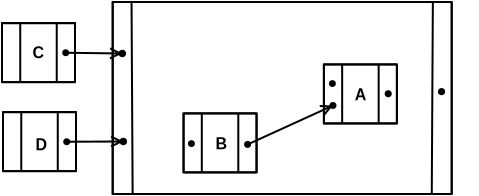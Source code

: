 <?xml version="1.0" encoding="UTF-8"?>
<dia:diagram xmlns:dia="http://www.lysator.liu.se/~alla/dia/"><dia:layer name="Background" visible="true"><dia:group><dia:object type="Standard - Box" version="0" id="O0"><dia:attribute name="obj_pos"><dia:point val="7.585,2.05"/></dia:attribute><dia:attribute name="obj_bb"><dia:rectangle val="7.535,2;24.585,11.7"/></dia:attribute><dia:attribute name="elem_corner"><dia:point val="7.585,2.05"/></dia:attribute><dia:attribute name="elem_width"><dia:real val="16.95"/></dia:attribute><dia:attribute name="elem_height"><dia:real val="9.6"/></dia:attribute><dia:attribute name="show_background"><dia:boolean val="true"/></dia:attribute></dia:object><dia:object type="Standard - Line" version="0" id="O1"><dia:attribute name="obj_pos"><dia:point val="7.585,11.65"/></dia:attribute><dia:attribute name="obj_bb"><dia:rectangle val="7.535,11.6;24.585,11.7"/></dia:attribute><dia:attribute name="conn_endpoints"><dia:point val="7.585,11.65"/><dia:point val="24.535,11.65"/></dia:attribute><dia:attribute name="numcp"><dia:int val="16"/></dia:attribute><dia:connections><dia:connection handle="0" to="O0" connection="5"/><dia:connection handle="1" to="O0" connection="7"/></dia:connections></dia:object><dia:object type="Standard - Line" version="0" id="O2"><dia:attribute name="obj_pos"><dia:point val="7.585,2.05"/></dia:attribute><dia:attribute name="obj_bb"><dia:rectangle val="7.535,2;24.585,2.1"/></dia:attribute><dia:attribute name="conn_endpoints"><dia:point val="7.585,2.05"/><dia:point val="24.535,2.05"/></dia:attribute><dia:attribute name="numcp"><dia:int val="17"/></dia:attribute><dia:connections><dia:connection handle="0" to="O0" connection="0"/><dia:connection handle="1" to="O0" connection="2"/></dia:connections></dia:object><dia:object type="Standard - Line" version="0" id="O3"><dia:attribute name="obj_pos"><dia:point val="7.585,2.05"/></dia:attribute><dia:attribute name="obj_bb"><dia:rectangle val="7.535,2;7.635,11.7"/></dia:attribute><dia:attribute name="conn_endpoints"><dia:point val="7.585,2.05"/><dia:point val="7.585,11.65"/></dia:attribute><dia:attribute name="numcp"><dia:int val="1"/></dia:attribute><dia:connections><dia:connection handle="0" to="O0" connection="0"/><dia:connection handle="1" to="O0" connection="5"/></dia:connections></dia:object><dia:object type="Standard - Line" version="0" id="O4"><dia:attribute name="obj_pos"><dia:point val="23.593,2.05"/></dia:attribute><dia:attribute name="obj_bb"><dia:rectangle val="23.488,2.0;23.644,11.7"/></dia:attribute><dia:attribute name="conn_endpoints"><dia:point val="23.593,2.05"/><dia:point val="23.538,11.65"/></dia:attribute><dia:attribute name="numcp"><dia:int val="1"/></dia:attribute><dia:connections><dia:connection handle="0" to="O2" connection="16"/><dia:connection handle="1" to="O1" connection="15"/></dia:connections></dia:object><dia:object type="Standard - Line" version="0" id="O5"><dia:attribute name="obj_pos"><dia:point val="24.535,11.65"/></dia:attribute><dia:attribute name="obj_bb"><dia:rectangle val="24.485,2;24.585,11.7"/></dia:attribute><dia:attribute name="conn_endpoints"><dia:point val="24.535,11.65"/><dia:point val="24.535,2.05"/></dia:attribute><dia:attribute name="numcp"><dia:int val="1"/></dia:attribute><dia:connections><dia:connection handle="0" to="O0" connection="7"/><dia:connection handle="1" to="O0" connection="2"/></dia:connections></dia:object><dia:object type="Standard - Line" version="0" id="O6"><dia:attribute name="obj_pos"><dia:point val="8.527,2.05"/></dia:attribute><dia:attribute name="obj_bb"><dia:rectangle val="8.476,2.0;8.632,11.7"/></dia:attribute><dia:attribute name="conn_endpoints"><dia:point val="8.527,2.05"/><dia:point val="8.582,11.65"/></dia:attribute><dia:attribute name="numcp"><dia:int val="1"/></dia:attribute><dia:connections><dia:connection handle="0" to="O2" connection="0"/><dia:connection handle="1" to="O1" connection="0"/></dia:connections></dia:object><dia:object type="Electric - connpoint" version="0" id="O7"><dia:attribute name="obj_pos"><dia:point val="22.23,4.734"/></dia:attribute><dia:attribute name="obj_bb"><dia:rectangle val="22.195,4.698;25.86,8.364"/></dia:attribute><dia:attribute name="elem_corner"><dia:point val="22.23,4.734"/></dia:attribute><dia:attribute name="elem_width"><dia:real val="3.594"/></dia:attribute><dia:attribute name="elem_height"><dia:real val="3.594"/></dia:attribute><dia:attribute name="show_background"><dia:boolean val="true"/></dia:attribute><dia:attribute name="flip_horizontal"><dia:boolean val="false"/></dia:attribute><dia:attribute name="flip_vertical"><dia:boolean val="true"/></dia:attribute><dia:attribute name="padding"><dia:real val="0.354"/></dia:attribute></dia:object><dia:group><dia:group><dia:object type="Standard - Box" version="0" id="O8"><dia:attribute name="obj_pos"><dia:point val="18.145,5.171"/></dia:attribute><dia:attribute name="obj_bb"><dia:rectangle val="18.095,5.121;21.845,8.171"/></dia:attribute><dia:attribute name="elem_corner"><dia:point val="18.145,5.171"/></dia:attribute><dia:attribute name="elem_width"><dia:real val="3.65"/></dia:attribute><dia:attribute name="elem_height"><dia:real val="2.95"/></dia:attribute><dia:attribute name="show_background"><dia:boolean val="true"/></dia:attribute></dia:object><dia:object type="Standard - Line" version="0" id="O9"><dia:attribute name="obj_pos"><dia:point val="18.145,8.121"/></dia:attribute><dia:attribute name="obj_bb"><dia:rectangle val="18.095,8.071;21.845,8.171"/></dia:attribute><dia:attribute name="conn_endpoints"><dia:point val="18.145,8.121"/><dia:point val="21.795,8.121"/></dia:attribute><dia:attribute name="numcp"><dia:int val="7"/></dia:attribute><dia:connections><dia:connection handle="0" to="O8" connection="5"/><dia:connection handle="1" to="O8" connection="7"/></dia:connections></dia:object><dia:object type="Standard - Line" version="0" id="O10"><dia:attribute name="obj_pos"><dia:point val="18.145,5.171"/></dia:attribute><dia:attribute name="obj_bb"><dia:rectangle val="18.095,5.121;21.845,5.221"/></dia:attribute><dia:attribute name="conn_endpoints"><dia:point val="18.145,5.171"/><dia:point val="21.795,5.171"/></dia:attribute><dia:attribute name="numcp"><dia:int val="7"/></dia:attribute><dia:connections><dia:connection handle="0" to="O8" connection="0"/><dia:connection handle="1" to="O8" connection="2"/></dia:connections></dia:object><dia:object type="Standard - Line" version="0" id="O11"><dia:attribute name="obj_pos"><dia:point val="18.145,5.171"/></dia:attribute><dia:attribute name="obj_bb"><dia:rectangle val="18.095,5.121;18.195,8.171"/></dia:attribute><dia:attribute name="conn_endpoints"><dia:point val="18.145,5.171"/><dia:point val="18.145,8.121"/></dia:attribute><dia:attribute name="numcp"><dia:int val="2"/></dia:attribute><dia:connections><dia:connection handle="0" to="O8" connection="0"/><dia:connection handle="1" to="O8" connection="5"/></dia:connections></dia:object><dia:object type="Standard - Line" version="0" id="O12"><dia:attribute name="obj_pos"><dia:point val="20.883,5.171"/></dia:attribute><dia:attribute name="obj_bb"><dia:rectangle val="20.832,5.121;20.933,8.171"/></dia:attribute><dia:attribute name="conn_endpoints"><dia:point val="20.883,5.171"/><dia:point val="20.883,8.121"/></dia:attribute><dia:attribute name="numcp"><dia:int val="1"/></dia:attribute><dia:connections><dia:connection handle="0" to="O10" connection="5"/><dia:connection handle="1" to="O9" connection="5"/></dia:connections></dia:object><dia:object type="Standard - Line" version="0" id="O13"><dia:attribute name="obj_pos"><dia:point val="21.795,8.121"/></dia:attribute><dia:attribute name="obj_bb"><dia:rectangle val="21.745,5.121;21.845,8.171"/></dia:attribute><dia:attribute name="conn_endpoints"><dia:point val="21.795,8.121"/><dia:point val="21.795,5.171"/></dia:attribute><dia:attribute name="numcp"><dia:int val="3"/></dia:attribute><dia:connections><dia:connection handle="0" to="O8" connection="7"/><dia:connection handle="1" to="O8" connection="2"/></dia:connections></dia:object><dia:object type="Standard - Line" version="0" id="O14"><dia:attribute name="obj_pos"><dia:point val="19.058,5.171"/></dia:attribute><dia:attribute name="obj_bb"><dia:rectangle val="19.008,5.121;19.108,8.171"/></dia:attribute><dia:attribute name="conn_endpoints"><dia:point val="19.058,5.171"/><dia:point val="19.058,8.121"/></dia:attribute><dia:attribute name="numcp"><dia:int val="1"/></dia:attribute><dia:connections><dia:connection handle="0" to="O10" connection="1"/><dia:connection handle="1" to="O9" connection="1"/></dia:connections></dia:object></dia:group><dia:object type="Electric - connpoint" version="0" id="O15"><dia:attribute name="obj_pos"><dia:point val="16.845,5.471"/></dia:attribute><dia:attribute name="obj_bb"><dia:rectangle val="16.81,5.436;20.387,9.013"/></dia:attribute><dia:attribute name="elem_corner"><dia:point val="16.845,5.471"/></dia:attribute><dia:attribute name="elem_width"><dia:real val="3.506"/></dia:attribute><dia:attribute name="elem_height"><dia:real val="3.506"/></dia:attribute><dia:attribute name="show_background"><dia:boolean val="true"/></dia:attribute><dia:attribute name="flip_horizontal"><dia:boolean val="true"/></dia:attribute><dia:attribute name="flip_vertical"><dia:boolean val="true"/></dia:attribute><dia:attribute name="padding"><dia:real val="0.354"/></dia:attribute></dia:object><dia:object type="Electric - connpoint" version="0" id="O16"><dia:attribute name="obj_pos"><dia:point val="19.595,4.871"/></dia:attribute><dia:attribute name="obj_bb"><dia:rectangle val="19.56,4.836;23.162,8.438"/></dia:attribute><dia:attribute name="elem_corner"><dia:point val="19.595,4.871"/></dia:attribute><dia:attribute name="elem_width"><dia:real val="3.531"/></dia:attribute><dia:attribute name="elem_height"><dia:real val="3.531"/></dia:attribute><dia:attribute name="show_background"><dia:boolean val="true"/></dia:attribute><dia:attribute name="flip_horizontal"><dia:boolean val="true"/></dia:attribute><dia:attribute name="flip_vertical"><dia:boolean val="true"/></dia:attribute><dia:attribute name="padding"><dia:real val="0.354"/></dia:attribute></dia:object><dia:object type="Electric - connpoint" version="0" id="O17"><dia:attribute name="obj_pos"><dia:point val="16.845,4.403"/></dia:attribute><dia:attribute name="obj_bb"><dia:rectangle val="16.81,4.368;20.33,7.888"/></dia:attribute><dia:attribute name="elem_corner"><dia:point val="16.845,4.403"/></dia:attribute><dia:attribute name="elem_width"><dia:real val="3.449"/></dia:attribute><dia:attribute name="elem_height"><dia:real val="3.449"/></dia:attribute><dia:attribute name="show_background"><dia:boolean val="true"/></dia:attribute><dia:attribute name="flip_horizontal"><dia:boolean val="true"/></dia:attribute><dia:attribute name="flip_vertical"><dia:boolean val="true"/></dia:attribute><dia:attribute name="padding"><dia:real val="0.354"/></dia:attribute></dia:object></dia:group><dia:group><dia:group><dia:object type="Standard - Box" version="0" id="O18"><dia:attribute name="obj_pos"><dia:point val="11.128,7.619"/></dia:attribute><dia:attribute name="obj_bb"><dia:rectangle val="11.078,7.569;14.828,10.619"/></dia:attribute><dia:attribute name="elem_corner"><dia:point val="11.128,7.619"/></dia:attribute><dia:attribute name="elem_width"><dia:real val="3.65"/></dia:attribute><dia:attribute name="elem_height"><dia:real val="2.95"/></dia:attribute><dia:attribute name="show_background"><dia:boolean val="true"/></dia:attribute></dia:object><dia:object type="Standard - Line" version="0" id="O19"><dia:attribute name="obj_pos"><dia:point val="11.128,10.569"/></dia:attribute><dia:attribute name="obj_bb"><dia:rectangle val="11.078,10.519;14.828,10.619"/></dia:attribute><dia:attribute name="conn_endpoints"><dia:point val="11.128,10.569"/><dia:point val="14.778,10.569"/></dia:attribute><dia:attribute name="numcp"><dia:int val="7"/></dia:attribute><dia:connections><dia:connection handle="0" to="O18" connection="5"/><dia:connection handle="1" to="O18" connection="7"/></dia:connections></dia:object><dia:object type="Standard - Line" version="0" id="O20"><dia:attribute name="obj_pos"><dia:point val="11.128,7.619"/></dia:attribute><dia:attribute name="obj_bb"><dia:rectangle val="11.078,7.569;14.828,7.669"/></dia:attribute><dia:attribute name="conn_endpoints"><dia:point val="11.128,7.619"/><dia:point val="14.778,7.619"/></dia:attribute><dia:attribute name="numcp"><dia:int val="7"/></dia:attribute><dia:connections><dia:connection handle="0" to="O18" connection="0"/><dia:connection handle="1" to="O18" connection="2"/></dia:connections></dia:object><dia:object type="Standard - Line" version="0" id="O21"><dia:attribute name="obj_pos"><dia:point val="11.128,7.619"/></dia:attribute><dia:attribute name="obj_bb"><dia:rectangle val="11.078,7.569;11.178,10.619"/></dia:attribute><dia:attribute name="conn_endpoints"><dia:point val="11.128,7.619"/><dia:point val="11.128,10.569"/></dia:attribute><dia:attribute name="numcp"><dia:int val="2"/></dia:attribute><dia:connections><dia:connection handle="0" to="O18" connection="0"/><dia:connection handle="1" to="O18" connection="5"/></dia:connections></dia:object><dia:object type="Standard - Line" version="0" id="O22"><dia:attribute name="obj_pos"><dia:point val="13.865,7.619"/></dia:attribute><dia:attribute name="obj_bb"><dia:rectangle val="13.815,7.569;13.915,10.619"/></dia:attribute><dia:attribute name="conn_endpoints"><dia:point val="13.865,7.619"/><dia:point val="13.865,10.569"/></dia:attribute><dia:attribute name="numcp"><dia:int val="1"/></dia:attribute><dia:connections><dia:connection handle="0" to="O20" connection="5"/><dia:connection handle="1" to="O19" connection="5"/></dia:connections></dia:object><dia:object type="Standard - Line" version="0" id="O23"><dia:attribute name="obj_pos"><dia:point val="14.778,10.569"/></dia:attribute><dia:attribute name="obj_bb"><dia:rectangle val="14.728,7.569;14.828,10.619"/></dia:attribute><dia:attribute name="conn_endpoints"><dia:point val="14.778,10.569"/><dia:point val="14.778,7.619"/></dia:attribute><dia:attribute name="numcp"><dia:int val="3"/></dia:attribute><dia:connections><dia:connection handle="0" to="O18" connection="7"/><dia:connection handle="1" to="O18" connection="2"/></dia:connections></dia:object><dia:object type="Standard - Line" version="0" id="O24"><dia:attribute name="obj_pos"><dia:point val="12.04,7.619"/></dia:attribute><dia:attribute name="obj_bb"><dia:rectangle val="11.99,7.569;12.09,10.619"/></dia:attribute><dia:attribute name="conn_endpoints"><dia:point val="12.04,7.619"/><dia:point val="12.04,10.569"/></dia:attribute><dia:attribute name="numcp"><dia:int val="1"/></dia:attribute><dia:connections><dia:connection handle="0" to="O20" connection="1"/><dia:connection handle="1" to="O19" connection="1"/></dia:connections></dia:object></dia:group><dia:object type="Electric - connpoint" version="0" id="O25"><dia:attribute name="obj_pos"><dia:point val="12.578,7.419"/></dia:attribute><dia:attribute name="obj_bb"><dia:rectangle val="12.542,7.383;16.117,10.958"/></dia:attribute><dia:attribute name="elem_corner"><dia:point val="12.578,7.419"/></dia:attribute><dia:attribute name="elem_width"><dia:real val="3.504"/></dia:attribute><dia:attribute name="elem_height"><dia:real val="3.504"/></dia:attribute><dia:attribute name="show_background"><dia:boolean val="true"/></dia:attribute><dia:attribute name="flip_horizontal"><dia:boolean val="false"/></dia:attribute><dia:attribute name="flip_vertical"><dia:boolean val="true"/></dia:attribute><dia:attribute name="padding"><dia:real val="0.354"/></dia:attribute></dia:object><dia:object type="Electric - connpoint" version="0" id="O26"><dia:attribute name="obj_pos"><dia:point val="9.795,7.403"/></dia:attribute><dia:attribute name="obj_bb"><dia:rectangle val="9.76,7.368;13.284,10.892"/></dia:attribute><dia:attribute name="elem_corner"><dia:point val="9.795,7.403"/></dia:attribute><dia:attribute name="elem_width"><dia:real val="3.453"/></dia:attribute><dia:attribute name="elem_height"><dia:real val="3.453"/></dia:attribute><dia:attribute name="show_background"><dia:boolean val="true"/></dia:attribute><dia:attribute name="flip_horizontal"><dia:boolean val="true"/></dia:attribute><dia:attribute name="flip_vertical"><dia:boolean val="true"/></dia:attribute><dia:attribute name="padding"><dia:real val="0.354"/></dia:attribute></dia:object></dia:group><dia:object type="Electric - connpoint" version="0" id="O27"><dia:attribute name="obj_pos"><dia:point val="6.195,2.753"/></dia:attribute><dia:attribute name="obj_bb"><dia:rectangle val="6.16,2.718;9.971,6.529"/></dia:attribute><dia:attribute name="elem_corner"><dia:point val="6.195,2.753"/></dia:attribute><dia:attribute name="elem_width"><dia:real val="3.741"/></dia:attribute><dia:attribute name="elem_height"><dia:real val="3.741"/></dia:attribute><dia:attribute name="show_background"><dia:boolean val="true"/></dia:attribute><dia:attribute name="flip_horizontal"><dia:boolean val="false"/></dia:attribute><dia:attribute name="flip_vertical"><dia:boolean val="true"/></dia:attribute><dia:attribute name="padding"><dia:real val="0.354"/></dia:attribute></dia:object><dia:object type="Electric - connpoint" version="0" id="O28"><dia:attribute name="obj_pos"><dia:point val="6.245,7.153"/></dia:attribute><dia:attribute name="obj_bb"><dia:rectangle val="6.21,7.118;10.021,10.929"/></dia:attribute><dia:attribute name="elem_corner"><dia:point val="6.245,7.153"/></dia:attribute><dia:attribute name="elem_width"><dia:real val="3.741"/></dia:attribute><dia:attribute name="elem_height"><dia:real val="3.741"/></dia:attribute><dia:attribute name="show_background"><dia:boolean val="true"/></dia:attribute><dia:attribute name="flip_horizontal"><dia:boolean val="false"/></dia:attribute><dia:attribute name="flip_vertical"><dia:boolean val="true"/></dia:attribute><dia:attribute name="padding"><dia:real val="0.354"/></dia:attribute></dia:object><dia:object type="Standard - Line" version="0" id="O29"><dia:attribute name="obj_pos"><dia:point val="14.33,9.171"/></dia:attribute><dia:attribute name="obj_bb"><dia:rectangle val="14.264,6.748;18.851,9.237"/></dia:attribute><dia:attribute name="conn_endpoints"><dia:point val="14.33,9.171"/><dia:point val="18.598,7.224"/></dia:attribute><dia:attribute name="numcp"><dia:int val="1"/></dia:attribute><dia:attribute name="end_arrow"><dia:enum val="1"/></dia:attribute><dia:attribute name="end_arrow_length"><dia:real val="0.5"/></dia:attribute><dia:attribute name="end_arrow_width"><dia:real val="0.5"/></dia:attribute></dia:object><dia:group><dia:group><dia:object type="Standard - Box" version="0" id="O30"><dia:attribute name="obj_pos"><dia:point val="2.05,3.106"/></dia:attribute><dia:attribute name="obj_bb"><dia:rectangle val="2,3.056;5.75,6.106"/></dia:attribute><dia:attribute name="elem_corner"><dia:point val="2.05,3.106"/></dia:attribute><dia:attribute name="elem_width"><dia:real val="3.65"/></dia:attribute><dia:attribute name="elem_height"><dia:real val="2.95"/></dia:attribute><dia:attribute name="show_background"><dia:boolean val="true"/></dia:attribute></dia:object><dia:object type="Standard - Line" version="0" id="O31"><dia:attribute name="obj_pos"><dia:point val="2.05,6.056"/></dia:attribute><dia:attribute name="obj_bb"><dia:rectangle val="2,6.006;5.75,6.106"/></dia:attribute><dia:attribute name="conn_endpoints"><dia:point val="2.05,6.056"/><dia:point val="5.7,6.056"/></dia:attribute><dia:attribute name="numcp"><dia:int val="7"/></dia:attribute><dia:connections><dia:connection handle="0" to="O30" connection="5"/><dia:connection handle="1" to="O30" connection="7"/></dia:connections></dia:object><dia:object type="Standard - Line" version="0" id="O32"><dia:attribute name="obj_pos"><dia:point val="2.05,3.106"/></dia:attribute><dia:attribute name="obj_bb"><dia:rectangle val="2,3.056;5.75,3.156"/></dia:attribute><dia:attribute name="conn_endpoints"><dia:point val="2.05,3.106"/><dia:point val="5.7,3.106"/></dia:attribute><dia:attribute name="numcp"><dia:int val="7"/></dia:attribute><dia:connections><dia:connection handle="0" to="O30" connection="0"/><dia:connection handle="1" to="O30" connection="2"/></dia:connections></dia:object><dia:object type="Standard - Line" version="0" id="O33"><dia:attribute name="obj_pos"><dia:point val="2.05,3.106"/></dia:attribute><dia:attribute name="obj_bb"><dia:rectangle val="2,3.056;2.1,6.106"/></dia:attribute><dia:attribute name="conn_endpoints"><dia:point val="2.05,3.106"/><dia:point val="2.05,6.056"/></dia:attribute><dia:attribute name="numcp"><dia:int val="2"/></dia:attribute><dia:connections><dia:connection handle="0" to="O30" connection="0"/><dia:connection handle="1" to="O30" connection="5"/></dia:connections></dia:object><dia:object type="Standard - Line" version="0" id="O34"><dia:attribute name="obj_pos"><dia:point val="4.787,3.106"/></dia:attribute><dia:attribute name="obj_bb"><dia:rectangle val="4.737,3.056;4.838,6.106"/></dia:attribute><dia:attribute name="conn_endpoints"><dia:point val="4.787,3.106"/><dia:point val="4.787,6.056"/></dia:attribute><dia:attribute name="numcp"><dia:int val="1"/></dia:attribute><dia:connections><dia:connection handle="0" to="O32" connection="5"/><dia:connection handle="1" to="O31" connection="5"/></dia:connections></dia:object><dia:object type="Standard - Line" version="0" id="O35"><dia:attribute name="obj_pos"><dia:point val="5.7,6.056"/></dia:attribute><dia:attribute name="obj_bb"><dia:rectangle val="5.65,3.056;5.75,6.106"/></dia:attribute><dia:attribute name="conn_endpoints"><dia:point val="5.7,6.056"/><dia:point val="5.7,3.106"/></dia:attribute><dia:attribute name="numcp"><dia:int val="3"/></dia:attribute><dia:connections><dia:connection handle="0" to="O30" connection="7"/><dia:connection handle="1" to="O30" connection="2"/></dia:connections></dia:object><dia:object type="Standard - Line" version="0" id="O36"><dia:attribute name="obj_pos"><dia:point val="2.962,3.106"/></dia:attribute><dia:attribute name="obj_bb"><dia:rectangle val="2.913,3.056;3.013,6.106"/></dia:attribute><dia:attribute name="conn_endpoints"><dia:point val="2.962,3.106"/><dia:point val="2.962,6.056"/></dia:attribute><dia:attribute name="numcp"><dia:int val="1"/></dia:attribute><dia:connections><dia:connection handle="0" to="O32" connection="1"/><dia:connection handle="1" to="O31" connection="1"/></dia:connections></dia:object></dia:group><dia:object type="Electric - connpoint" version="0" id="O37"><dia:attribute name="obj_pos"><dia:point val="3.495,2.846"/></dia:attribute><dia:attribute name="obj_bb"><dia:rectangle val="3.46,2.811;7.012,6.363"/></dia:attribute><dia:attribute name="elem_corner"><dia:point val="3.495,2.846"/></dia:attribute><dia:attribute name="elem_width"><dia:real val="3.482"/></dia:attribute><dia:attribute name="elem_height"><dia:real val="3.482"/></dia:attribute><dia:attribute name="show_background"><dia:boolean val="true"/></dia:attribute><dia:attribute name="flip_horizontal"><dia:boolean val="true"/></dia:attribute><dia:attribute name="flip_vertical"><dia:boolean val="true"/></dia:attribute><dia:attribute name="padding"><dia:real val="0.354"/></dia:attribute></dia:object></dia:group><dia:group><dia:group><dia:object type="Standard - Box" version="0" id="O38"><dia:attribute name="obj_pos"><dia:point val="2.1,7.556"/></dia:attribute><dia:attribute name="obj_bb"><dia:rectangle val="2.05,7.506;5.8,10.556"/></dia:attribute><dia:attribute name="elem_corner"><dia:point val="2.1,7.556"/></dia:attribute><dia:attribute name="elem_width"><dia:real val="3.65"/></dia:attribute><dia:attribute name="elem_height"><dia:real val="2.95"/></dia:attribute><dia:attribute name="show_background"><dia:boolean val="true"/></dia:attribute></dia:object><dia:object type="Standard - Line" version="0" id="O39"><dia:attribute name="obj_pos"><dia:point val="2.1,10.506"/></dia:attribute><dia:attribute name="obj_bb"><dia:rectangle val="2.05,10.456;5.8,10.556"/></dia:attribute><dia:attribute name="conn_endpoints"><dia:point val="2.1,10.506"/><dia:point val="5.75,10.506"/></dia:attribute><dia:attribute name="numcp"><dia:int val="7"/></dia:attribute><dia:connections><dia:connection handle="0" to="O38" connection="5"/><dia:connection handle="1" to="O38" connection="7"/></dia:connections></dia:object><dia:object type="Standard - Line" version="0" id="O40"><dia:attribute name="obj_pos"><dia:point val="2.1,7.556"/></dia:attribute><dia:attribute name="obj_bb"><dia:rectangle val="2.05,7.506;5.8,7.606"/></dia:attribute><dia:attribute name="conn_endpoints"><dia:point val="2.1,7.556"/><dia:point val="5.75,7.556"/></dia:attribute><dia:attribute name="numcp"><dia:int val="7"/></dia:attribute><dia:connections><dia:connection handle="0" to="O38" connection="0"/><dia:connection handle="1" to="O38" connection="2"/></dia:connections></dia:object><dia:object type="Standard - Line" version="0" id="O41"><dia:attribute name="obj_pos"><dia:point val="2.1,7.556"/></dia:attribute><dia:attribute name="obj_bb"><dia:rectangle val="2.05,7.506;2.15,10.556"/></dia:attribute><dia:attribute name="conn_endpoints"><dia:point val="2.1,7.556"/><dia:point val="2.1,10.506"/></dia:attribute><dia:attribute name="numcp"><dia:int val="2"/></dia:attribute><dia:connections><dia:connection handle="0" to="O38" connection="0"/><dia:connection handle="1" to="O38" connection="5"/></dia:connections></dia:object><dia:object type="Standard - Line" version="0" id="O42"><dia:attribute name="obj_pos"><dia:point val="4.838,7.556"/></dia:attribute><dia:attribute name="obj_bb"><dia:rectangle val="4.787,7.506;4.888,10.556"/></dia:attribute><dia:attribute name="conn_endpoints"><dia:point val="4.838,7.556"/><dia:point val="4.838,10.506"/></dia:attribute><dia:attribute name="numcp"><dia:int val="1"/></dia:attribute><dia:connections><dia:connection handle="0" to="O40" connection="5"/><dia:connection handle="1" to="O39" connection="5"/></dia:connections></dia:object><dia:object type="Standard - Line" version="0" id="O43"><dia:attribute name="obj_pos"><dia:point val="5.75,10.506"/></dia:attribute><dia:attribute name="obj_bb"><dia:rectangle val="5.7,7.506;5.8,10.556"/></dia:attribute><dia:attribute name="conn_endpoints"><dia:point val="5.75,10.506"/><dia:point val="5.75,7.556"/></dia:attribute><dia:attribute name="numcp"><dia:int val="3"/></dia:attribute><dia:connections><dia:connection handle="0" to="O38" connection="7"/><dia:connection handle="1" to="O38" connection="2"/></dia:connections></dia:object><dia:object type="Standard - Line" version="0" id="O44"><dia:attribute name="obj_pos"><dia:point val="3.013,7.556"/></dia:attribute><dia:attribute name="obj_bb"><dia:rectangle val="2.962,7.506;3.062,10.556"/></dia:attribute><dia:attribute name="conn_endpoints"><dia:point val="3.013,7.556"/><dia:point val="3.013,10.506"/></dia:attribute><dia:attribute name="numcp"><dia:int val="1"/></dia:attribute><dia:connections><dia:connection handle="0" to="O40" connection="1"/><dia:connection handle="1" to="O39" connection="1"/></dia:connections></dia:object></dia:group><dia:object type="Electric - connpoint" version="0" id="O45"><dia:attribute name="obj_pos"><dia:point val="3.545,7.296"/></dia:attribute><dia:attribute name="obj_bb"><dia:rectangle val="3.51,7.261;7.062,10.813"/></dia:attribute><dia:attribute name="elem_corner"><dia:point val="3.545,7.296"/></dia:attribute><dia:attribute name="elem_width"><dia:real val="3.482"/></dia:attribute><dia:attribute name="elem_height"><dia:real val="3.482"/></dia:attribute><dia:attribute name="show_background"><dia:boolean val="true"/></dia:attribute><dia:attribute name="flip_horizontal"><dia:boolean val="true"/></dia:attribute><dia:attribute name="flip_vertical"><dia:boolean val="true"/></dia:attribute><dia:attribute name="padding"><dia:real val="0.354"/></dia:attribute></dia:object></dia:group><dia:object type="Standard - Line" version="0" id="O46"><dia:attribute name="obj_pos"><dia:point val="5.236,4.587"/></dia:attribute><dia:attribute name="obj_bb"><dia:rectangle val="5.185,4.123;8.122,5.124"/></dia:attribute><dia:attribute name="conn_endpoints"><dia:point val="5.236,4.587"/><dia:point val="8.065,4.624"/></dia:attribute><dia:attribute name="numcp"><dia:int val="1"/></dia:attribute><dia:attribute name="end_arrow"><dia:enum val="1"/></dia:attribute><dia:attribute name="end_arrow_length"><dia:real val="0.5"/></dia:attribute><dia:attribute name="end_arrow_width"><dia:real val="0.5"/></dia:attribute><dia:connections><dia:connection handle="1" to="O27" connection="0"/></dia:connections></dia:object><dia:object type="Standard - Line" version="0" id="O47"><dia:attribute name="obj_pos"><dia:point val="5.286,9.037"/></dia:attribute><dia:attribute name="obj_bb"><dia:rectangle val="5.236,8.523;8.168,9.524"/></dia:attribute><dia:attribute name="conn_endpoints"><dia:point val="5.286,9.037"/><dia:point val="8.115,9.024"/></dia:attribute><dia:attribute name="numcp"><dia:int val="1"/></dia:attribute><dia:attribute name="end_arrow"><dia:enum val="1"/></dia:attribute><dia:attribute name="end_arrow_length"><dia:real val="0.5"/></dia:attribute><dia:attribute name="end_arrow_width"><dia:real val="0.5"/></dia:attribute><dia:connections><dia:connection handle="1" to="O28" connection="0"/></dia:connections></dia:object><dia:object type="Standard - Text" version="0" id="O48"><dia:attribute name="obj_pos"><dia:point val="19.975,6.961"/></dia:attribute><dia:attribute name="obj_bb"><dia:rectangle val="19.7,6.161;20.25,7.461"/></dia:attribute><dia:attribute name="text"><dia:composite type="text"><dia:attribute name="string"><dia:string>#A#</dia:string></dia:attribute><dia:attribute name="font"><dia:font family="arial" style="80" name="Helvetica-Bold"/></dia:attribute><dia:attribute name="height"><dia:real val="1"/></dia:attribute><dia:attribute name="pos"><dia:point val="19.975,6.961"/></dia:attribute><dia:attribute name="color"><dia:color val="#000000"/></dia:attribute><dia:attribute name="alignment"><dia:enum val="1"/></dia:attribute></dia:composite></dia:attribute></dia:object><dia:object type="Standard - Text" version="0" id="O49"><dia:attribute name="obj_pos"><dia:point val="13.025,9.411"/></dia:attribute><dia:attribute name="obj_bb"><dia:rectangle val="12.75,8.611;13.3,9.911"/></dia:attribute><dia:attribute name="text"><dia:composite type="text"><dia:attribute name="string"><dia:string>#B#</dia:string></dia:attribute><dia:attribute name="font"><dia:font family="arial" style="80" name="Helvetica-Bold"/></dia:attribute><dia:attribute name="height"><dia:real val="1"/></dia:attribute><dia:attribute name="pos"><dia:point val="13.025,9.411"/></dia:attribute><dia:attribute name="color"><dia:color val="#000000"/></dia:attribute><dia:attribute name="alignment"><dia:enum val="1"/></dia:attribute></dia:composite></dia:attribute></dia:object><dia:object type="Standard - Text" version="0" id="O50"><dia:attribute name="obj_pos"><dia:point val="3.875,4.861"/></dia:attribute><dia:attribute name="obj_bb"><dia:rectangle val="3.6,4.061;4.15,5.361"/></dia:attribute><dia:attribute name="text"><dia:composite type="text"><dia:attribute name="string"><dia:string>#C#</dia:string></dia:attribute><dia:attribute name="font"><dia:font family="arial" style="80" name="Helvetica-Bold"/></dia:attribute><dia:attribute name="height"><dia:real val="1"/></dia:attribute><dia:attribute name="pos"><dia:point val="3.875,4.861"/></dia:attribute><dia:attribute name="color"><dia:color val="#000000"/></dia:attribute><dia:attribute name="alignment"><dia:enum val="1"/></dia:attribute></dia:composite></dia:attribute></dia:object><dia:object type="Standard - Text" version="0" id="O51"><dia:attribute name="obj_pos"><dia:point val="4.025,9.461"/></dia:attribute><dia:attribute name="obj_bb"><dia:rectangle val="3.75,8.661;4.3,9.961"/></dia:attribute><dia:attribute name="text"><dia:composite type="text"><dia:attribute name="string"><dia:string>#D#</dia:string></dia:attribute><dia:attribute name="font"><dia:font family="arial" style="80" name="Helvetica-Bold"/></dia:attribute><dia:attribute name="height"><dia:real val="1"/></dia:attribute><dia:attribute name="pos"><dia:point val="4.025,9.461"/></dia:attribute><dia:attribute name="color"><dia:color val="#000000"/></dia:attribute><dia:attribute name="alignment"><dia:enum val="1"/></dia:attribute></dia:composite></dia:attribute></dia:object></dia:group></dia:layer></dia:diagram>
